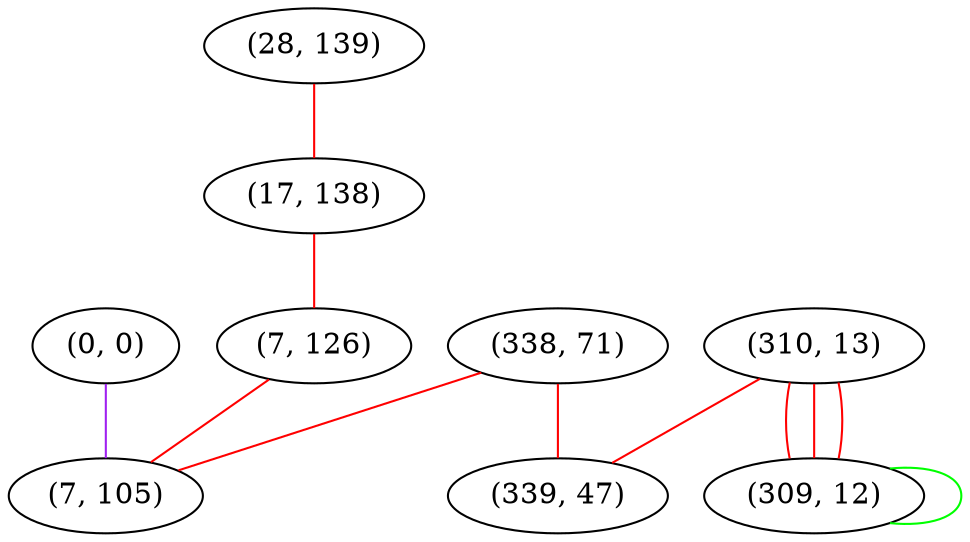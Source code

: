 graph "" {
"(0, 0)";
"(310, 13)";
"(28, 139)";
"(17, 138)";
"(338, 71)";
"(339, 47)";
"(7, 126)";
"(309, 12)";
"(7, 105)";
"(0, 0)" -- "(7, 105)"  [color=purple, key=0, weight=4];
"(310, 13)" -- "(339, 47)"  [color=red, key=0, weight=1];
"(310, 13)" -- "(309, 12)"  [color=red, key=0, weight=1];
"(310, 13)" -- "(309, 12)"  [color=red, key=1, weight=1];
"(310, 13)" -- "(309, 12)"  [color=red, key=2, weight=1];
"(28, 139)" -- "(17, 138)"  [color=red, key=0, weight=1];
"(17, 138)" -- "(7, 126)"  [color=red, key=0, weight=1];
"(338, 71)" -- "(339, 47)"  [color=red, key=0, weight=1];
"(338, 71)" -- "(7, 105)"  [color=red, key=0, weight=1];
"(7, 126)" -- "(7, 105)"  [color=red, key=0, weight=1];
"(309, 12)" -- "(309, 12)"  [color=green, key=0, weight=2];
}

